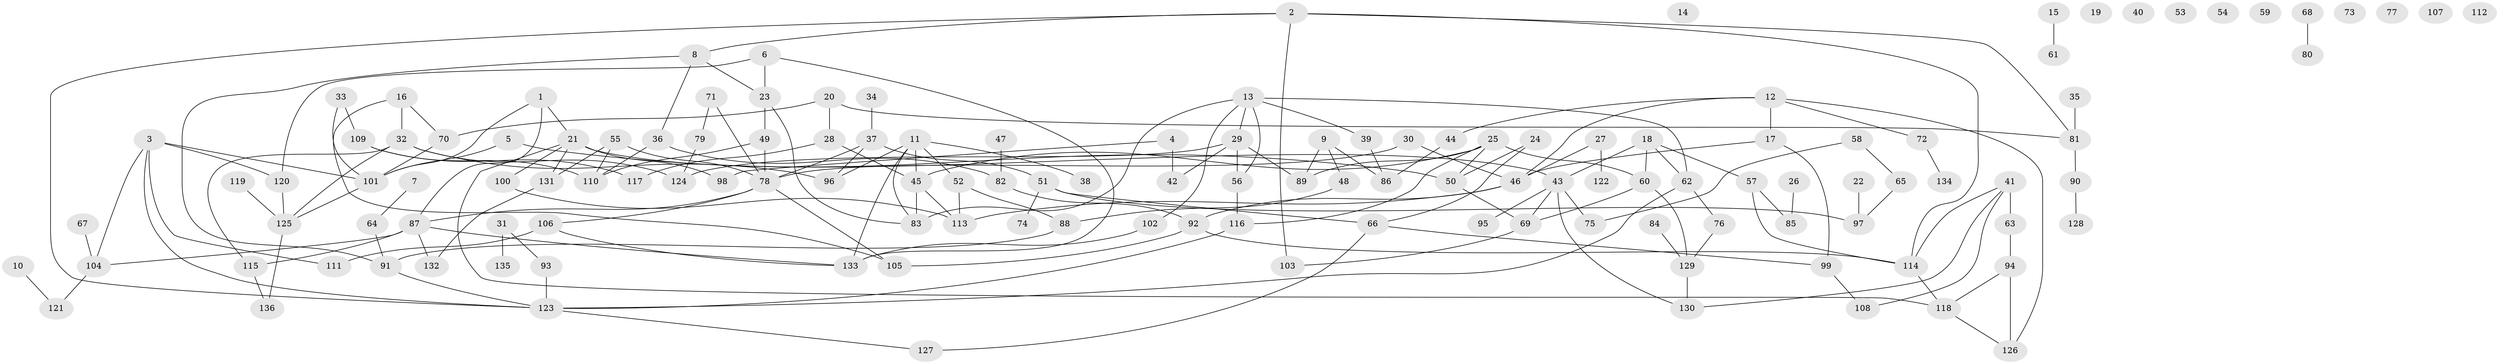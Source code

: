// Generated by graph-tools (version 1.1) at 2025/00/03/09/25 03:00:42]
// undirected, 136 vertices, 186 edges
graph export_dot {
graph [start="1"]
  node [color=gray90,style=filled];
  1;
  2;
  3;
  4;
  5;
  6;
  7;
  8;
  9;
  10;
  11;
  12;
  13;
  14;
  15;
  16;
  17;
  18;
  19;
  20;
  21;
  22;
  23;
  24;
  25;
  26;
  27;
  28;
  29;
  30;
  31;
  32;
  33;
  34;
  35;
  36;
  37;
  38;
  39;
  40;
  41;
  42;
  43;
  44;
  45;
  46;
  47;
  48;
  49;
  50;
  51;
  52;
  53;
  54;
  55;
  56;
  57;
  58;
  59;
  60;
  61;
  62;
  63;
  64;
  65;
  66;
  67;
  68;
  69;
  70;
  71;
  72;
  73;
  74;
  75;
  76;
  77;
  78;
  79;
  80;
  81;
  82;
  83;
  84;
  85;
  86;
  87;
  88;
  89;
  90;
  91;
  92;
  93;
  94;
  95;
  96;
  97;
  98;
  99;
  100;
  101;
  102;
  103;
  104;
  105;
  106;
  107;
  108;
  109;
  110;
  111;
  112;
  113;
  114;
  115;
  116;
  117;
  118;
  119;
  120;
  121;
  122;
  123;
  124;
  125;
  126;
  127;
  128;
  129;
  130;
  131;
  132;
  133;
  134;
  135;
  136;
  1 -- 21;
  1 -- 87;
  1 -- 101;
  2 -- 8;
  2 -- 81;
  2 -- 103;
  2 -- 114;
  2 -- 123;
  3 -- 101;
  3 -- 104;
  3 -- 111;
  3 -- 120;
  3 -- 123;
  4 -- 42;
  4 -- 98;
  5 -- 50;
  5 -- 101;
  6 -- 23;
  6 -- 120;
  6 -- 133;
  7 -- 64;
  8 -- 23;
  8 -- 36;
  8 -- 91;
  9 -- 48;
  9 -- 86;
  9 -- 89;
  10 -- 121;
  11 -- 38;
  11 -- 45;
  11 -- 52;
  11 -- 83;
  11 -- 96;
  11 -- 133;
  12 -- 17;
  12 -- 44;
  12 -- 46;
  12 -- 72;
  12 -- 126;
  13 -- 29;
  13 -- 39;
  13 -- 56;
  13 -- 62;
  13 -- 83;
  13 -- 102;
  15 -- 61;
  16 -- 32;
  16 -- 70;
  16 -- 105;
  17 -- 46;
  17 -- 99;
  18 -- 43;
  18 -- 57;
  18 -- 60;
  18 -- 62;
  20 -- 28;
  20 -- 70;
  20 -- 81;
  21 -- 43;
  21 -- 98;
  21 -- 100;
  21 -- 118;
  21 -- 131;
  22 -- 97;
  23 -- 49;
  23 -- 83;
  24 -- 50;
  24 -- 66;
  25 -- 45;
  25 -- 50;
  25 -- 60;
  25 -- 89;
  25 -- 116;
  26 -- 85;
  27 -- 46;
  27 -- 122;
  28 -- 45;
  28 -- 117;
  29 -- 42;
  29 -- 56;
  29 -- 89;
  29 -- 124;
  30 -- 46;
  30 -- 78;
  31 -- 93;
  31 -- 135;
  32 -- 96;
  32 -- 115;
  32 -- 124;
  32 -- 125;
  33 -- 101;
  33 -- 109;
  34 -- 37;
  35 -- 81;
  36 -- 82;
  36 -- 110;
  37 -- 51;
  37 -- 78;
  37 -- 96;
  39 -- 86;
  41 -- 63;
  41 -- 108;
  41 -- 114;
  41 -- 130;
  43 -- 69;
  43 -- 75;
  43 -- 95;
  43 -- 130;
  44 -- 86;
  45 -- 83;
  45 -- 113;
  46 -- 92;
  46 -- 113;
  47 -- 82;
  48 -- 88;
  49 -- 78;
  49 -- 110;
  50 -- 69;
  51 -- 66;
  51 -- 74;
  51 -- 97;
  52 -- 88;
  52 -- 113;
  55 -- 78;
  55 -- 110;
  55 -- 131;
  56 -- 116;
  57 -- 85;
  57 -- 114;
  58 -- 65;
  58 -- 75;
  60 -- 69;
  60 -- 129;
  62 -- 76;
  62 -- 123;
  63 -- 94;
  64 -- 91;
  65 -- 97;
  66 -- 99;
  66 -- 127;
  67 -- 104;
  68 -- 80;
  69 -- 103;
  70 -- 101;
  71 -- 78;
  71 -- 79;
  72 -- 134;
  76 -- 129;
  78 -- 87;
  78 -- 105;
  78 -- 106;
  79 -- 124;
  81 -- 90;
  82 -- 92;
  84 -- 129;
  87 -- 104;
  87 -- 115;
  87 -- 132;
  87 -- 133;
  88 -- 91;
  90 -- 128;
  91 -- 123;
  92 -- 105;
  92 -- 114;
  93 -- 123;
  94 -- 118;
  94 -- 126;
  99 -- 108;
  100 -- 113;
  101 -- 125;
  102 -- 133;
  104 -- 121;
  106 -- 111;
  106 -- 133;
  109 -- 110;
  109 -- 117;
  114 -- 118;
  115 -- 136;
  116 -- 123;
  118 -- 126;
  119 -- 125;
  120 -- 125;
  123 -- 127;
  125 -- 136;
  129 -- 130;
  131 -- 132;
}
